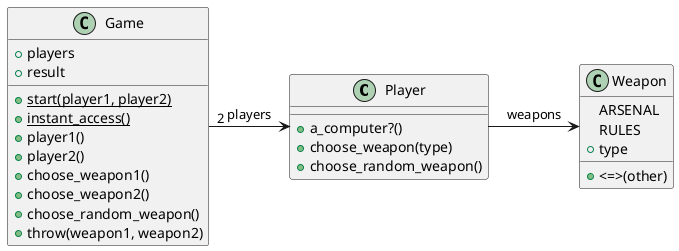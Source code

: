 @startuml

class Player {
    +a_computer?()
    +choose_weapon(type)
    +choose_random_weapon()
}

class Weapon {
    ARSENAL
    RULES
    +type
    +<=>(other)
}

class Game {
    +players
    +result
    +{static} start(player1, player2)
    +{static} instant_access()
    +player1()
    +player2()
    +choose_weapon1()
    +choose_weapon2()
    +choose_random_weapon()
    +throw(weapon1, weapon2)
}

Game -> Player :"2" players
Player -> Weapon : weapons

@enduml
